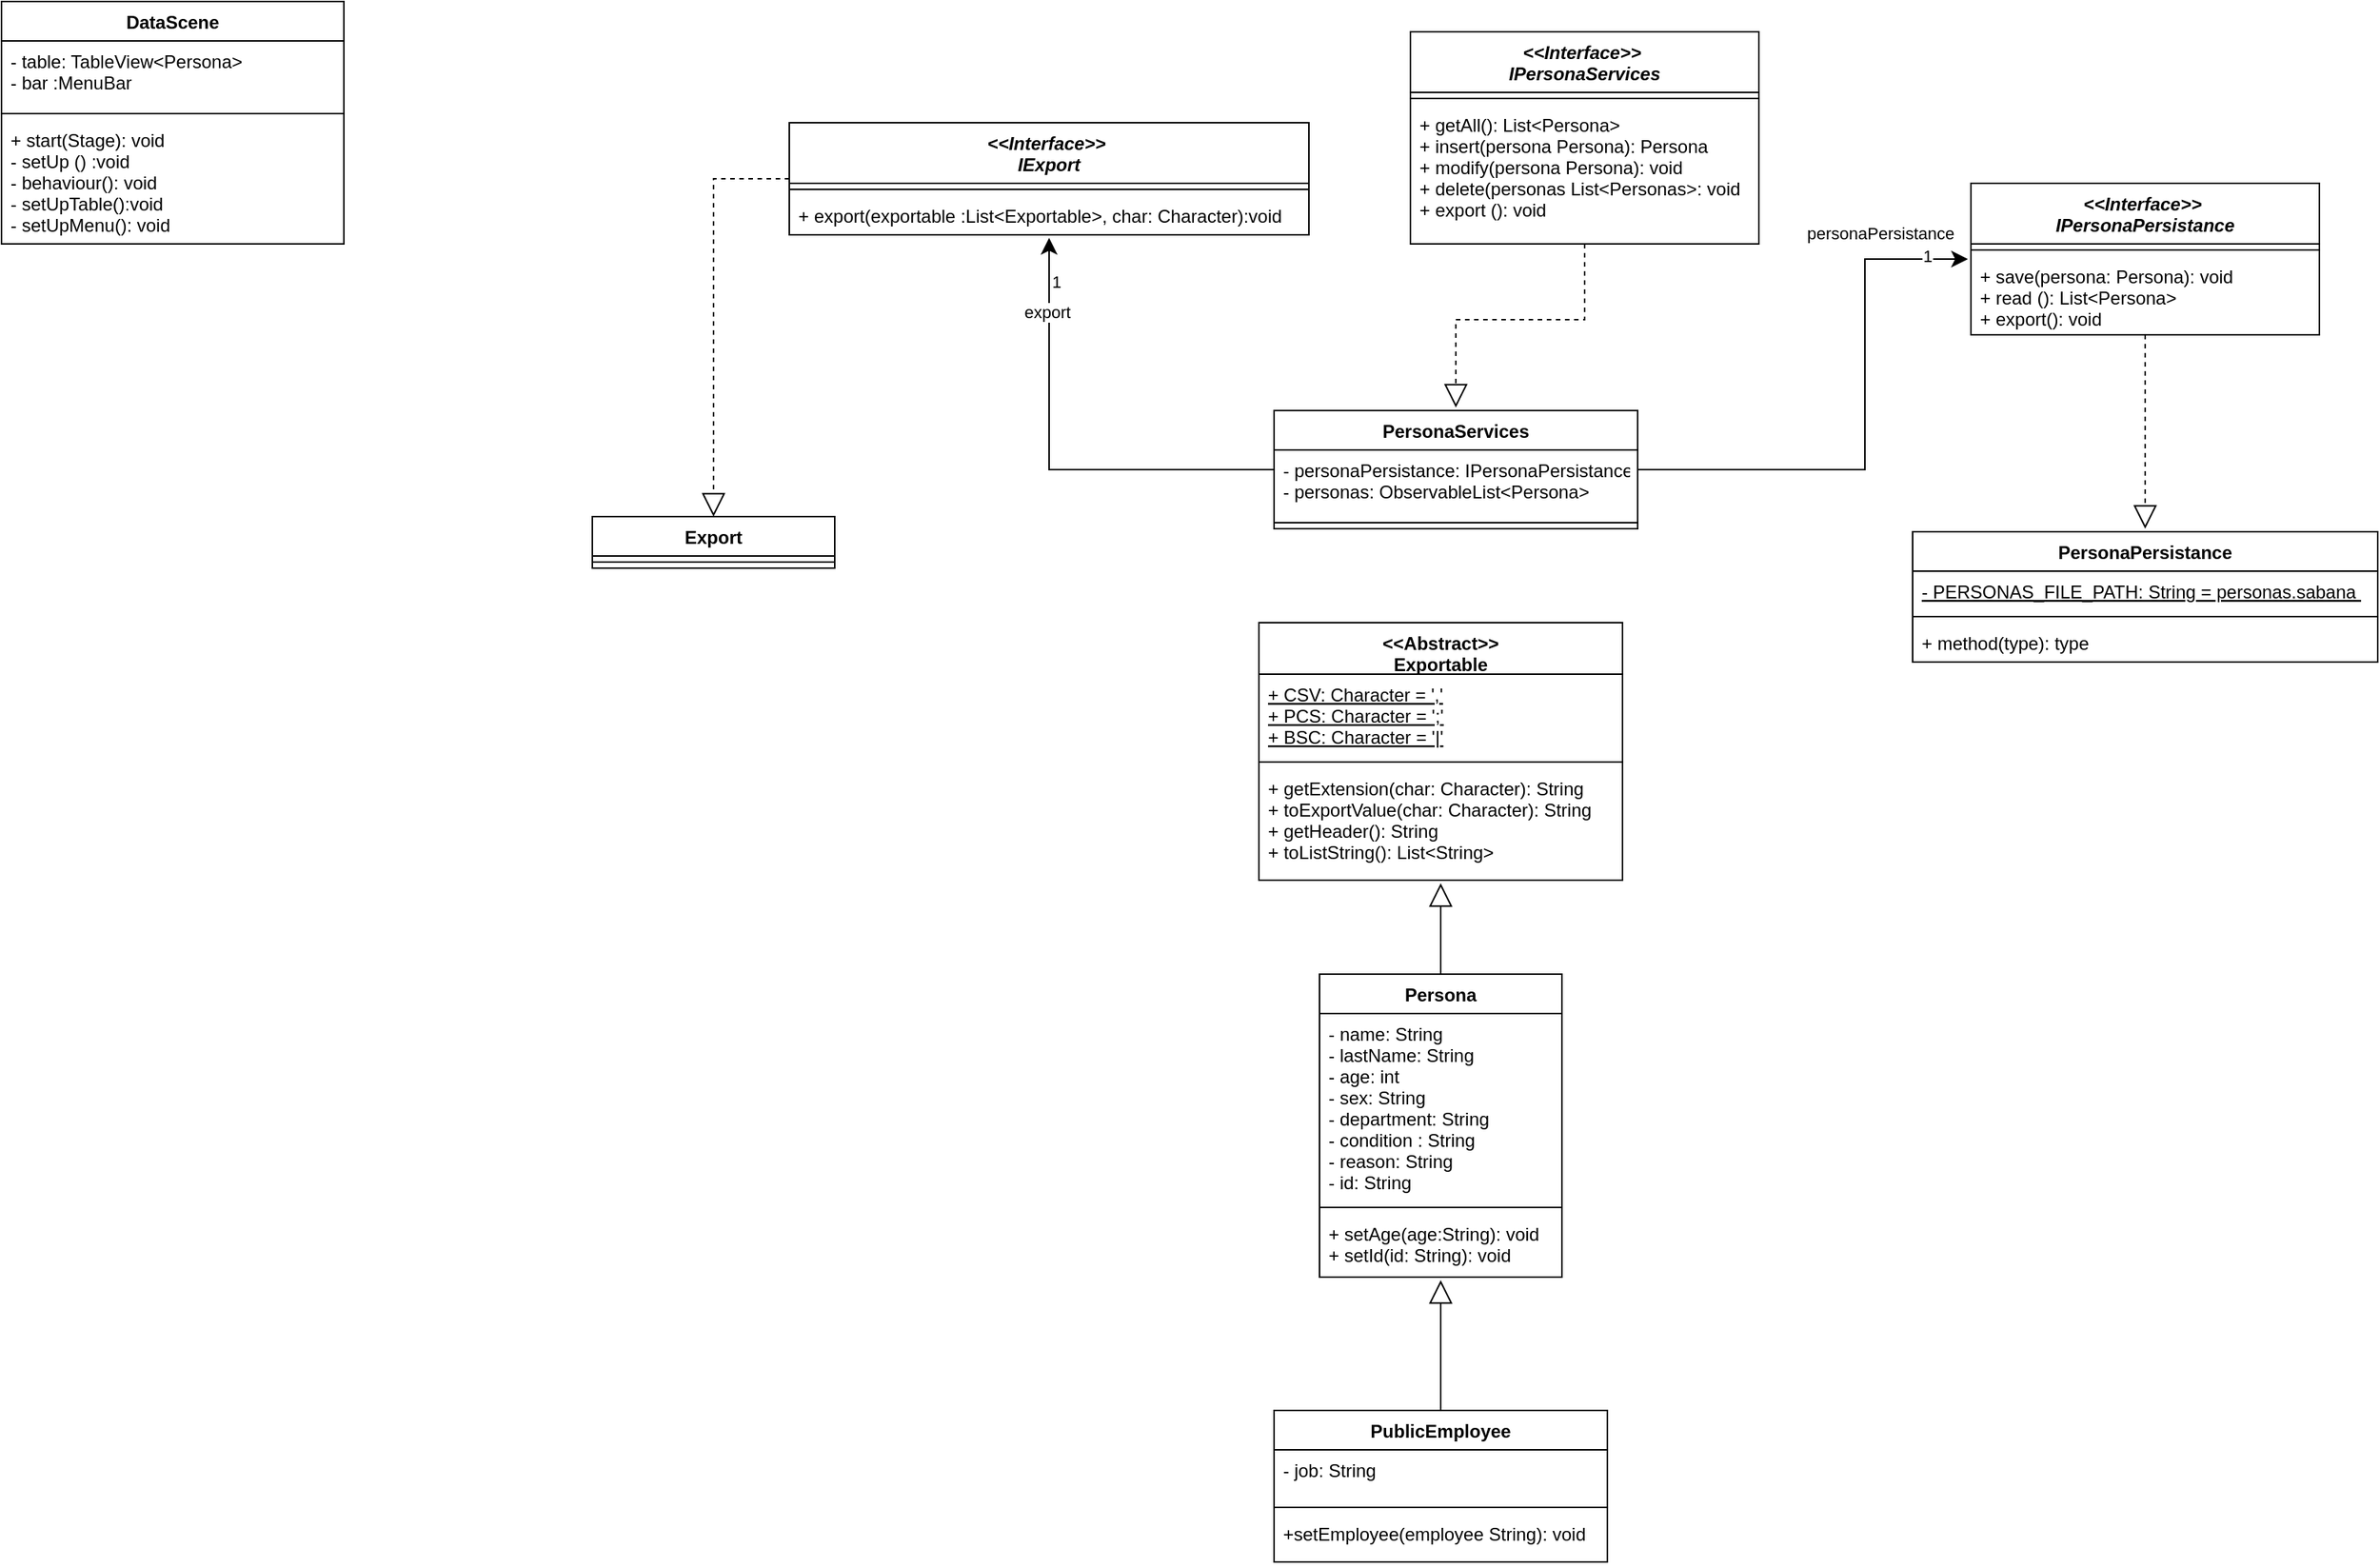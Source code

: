 <mxfile version="14.5.1" type="device"><diagram id="3PmZIO5PAjuFJbNk1qO-" name="Página-1"><mxGraphModel dx="252" dy="535" grid="1" gridSize="10" guides="1" tooltips="1" connect="1" arrows="1" fold="1" page="1" pageScale="1" pageWidth="827" pageHeight="1169" math="0" shadow="0"><root><mxCell id="0"/><mxCell id="1" parent="0"/><mxCell id="UQaq9TWtq_AzOTQjcaI_-1" value="DataScene" style="swimlane;fontStyle=1;align=center;verticalAlign=top;childLayout=stackLayout;horizontal=1;startSize=26;horizontalStack=0;resizeParent=1;resizeParentMax=0;resizeLast=0;collapsible=1;marginBottom=0;" vertex="1" parent="1"><mxGeometry x="340" y="550" width="226" height="160" as="geometry"/></mxCell><mxCell id="UQaq9TWtq_AzOTQjcaI_-2" value="- table: TableView&lt;Persona&gt;&#10;- bar :MenuBar &#10;&#10;&#10; " style="text;strokeColor=none;fillColor=none;align=left;verticalAlign=top;spacingLeft=4;spacingRight=4;overflow=hidden;rotatable=0;points=[[0,0.5],[1,0.5]];portConstraint=eastwest;" vertex="1" parent="UQaq9TWtq_AzOTQjcaI_-1"><mxGeometry y="26" width="226" height="44" as="geometry"/></mxCell><mxCell id="UQaq9TWtq_AzOTQjcaI_-3" value="" style="line;strokeWidth=1;fillColor=none;align=left;verticalAlign=middle;spacingTop=-1;spacingLeft=3;spacingRight=3;rotatable=0;labelPosition=right;points=[];portConstraint=eastwest;" vertex="1" parent="UQaq9TWtq_AzOTQjcaI_-1"><mxGeometry y="70" width="226" height="8" as="geometry"/></mxCell><mxCell id="UQaq9TWtq_AzOTQjcaI_-4" value="+ start(Stage): void&#10;- setUp () :void&#10;- behaviour(): void&#10;- setUpTable():void&#10;- setUpMenu(): void&#10;&#10;&#10;&#10;&#10;" style="text;strokeColor=none;fillColor=none;align=left;verticalAlign=top;spacingLeft=4;spacingRight=4;overflow=hidden;rotatable=0;points=[[0,0.5],[1,0.5]];portConstraint=eastwest;" vertex="1" parent="UQaq9TWtq_AzOTQjcaI_-1"><mxGeometry y="78" width="226" height="82" as="geometry"/></mxCell><mxCell id="UQaq9TWtq_AzOTQjcaI_-80" style="edgeStyle=orthogonalEdgeStyle;rounded=0;orthogonalLoop=1;jettySize=auto;html=1;exitX=0.5;exitY=0;exitDx=0;exitDy=0;endArrow=block;endFill=0;endSize=13;targetPerimeterSpacing=2;strokeWidth=1;" edge="1" parent="1" source="UQaq9TWtq_AzOTQjcaI_-5" target="UQaq9TWtq_AzOTQjcaI_-75"><mxGeometry relative="1" as="geometry"/></mxCell><mxCell id="UQaq9TWtq_AzOTQjcaI_-5" value="Persona" style="swimlane;fontStyle=1;align=center;verticalAlign=top;childLayout=stackLayout;horizontal=1;startSize=26;horizontalStack=0;resizeParent=1;resizeParentMax=0;resizeLast=0;collapsible=1;marginBottom=0;" vertex="1" parent="1"><mxGeometry x="1210" y="1192" width="160" height="200" as="geometry"/></mxCell><mxCell id="UQaq9TWtq_AzOTQjcaI_-6" value="- name: String&#10;- lastName: String&#10;- age: int&#10;- sex: String&#10;- department: String&#10;- condition : String&#10;- reason: String&#10;- id: String&#10;&#10;" style="text;strokeColor=none;fillColor=none;align=left;verticalAlign=top;spacingLeft=4;spacingRight=4;overflow=hidden;rotatable=0;points=[[0,0.5],[1,0.5]];portConstraint=eastwest;" vertex="1" parent="UQaq9TWtq_AzOTQjcaI_-5"><mxGeometry y="26" width="160" height="124" as="geometry"/></mxCell><mxCell id="UQaq9TWtq_AzOTQjcaI_-7" value="" style="line;strokeWidth=1;fillColor=none;align=left;verticalAlign=middle;spacingTop=-1;spacingLeft=3;spacingRight=3;rotatable=0;labelPosition=right;points=[];portConstraint=eastwest;" vertex="1" parent="UQaq9TWtq_AzOTQjcaI_-5"><mxGeometry y="150" width="160" height="8" as="geometry"/></mxCell><mxCell id="UQaq9TWtq_AzOTQjcaI_-8" value="+ setAge(age:String): void&#10;+ setId(id: String): void&#10;" style="text;strokeColor=none;fillColor=none;align=left;verticalAlign=top;spacingLeft=4;spacingRight=4;overflow=hidden;rotatable=0;points=[[0,0.5],[1,0.5]];portConstraint=eastwest;" vertex="1" parent="UQaq9TWtq_AzOTQjcaI_-5"><mxGeometry y="158" width="160" height="42" as="geometry"/></mxCell><mxCell id="UQaq9TWtq_AzOTQjcaI_-59" style="edgeStyle=orthogonalEdgeStyle;rounded=0;orthogonalLoop=1;jettySize=auto;html=1;exitX=1;exitY=0.5;exitDx=0;exitDy=0;endArrow=classic;endFill=1;endSize=8;targetPerimeterSpacing=2;strokeWidth=1;" edge="1" parent="1" source="UQaq9TWtq_AzOTQjcaI_-9" target="UQaq9TWtq_AzOTQjcaI_-55"><mxGeometry relative="1" as="geometry"><Array as="points"><mxPoint x="1570" y="859"/><mxPoint x="1570" y="720"/></Array></mxGeometry></mxCell><mxCell id="UQaq9TWtq_AzOTQjcaI_-60" value="1" style="edgeLabel;html=1;align=center;verticalAlign=middle;resizable=0;points=[];" vertex="1" connectable="0" parent="UQaq9TWtq_AzOTQjcaI_-59"><mxGeometry x="0.847" y="-5" relative="1" as="geometry"><mxPoint y="-7" as="offset"/></mxGeometry></mxCell><mxCell id="UQaq9TWtq_AzOTQjcaI_-62" value="personaPersistance" style="edgeLabel;html=1;align=center;verticalAlign=middle;resizable=0;points=[];" vertex="1" connectable="0" parent="UQaq9TWtq_AzOTQjcaI_-59"><mxGeometry x="0.676" y="1" relative="1" as="geometry"><mxPoint y="-16" as="offset"/></mxGeometry></mxCell><mxCell id="UQaq9TWtq_AzOTQjcaI_-61" style="edgeStyle=orthogonalEdgeStyle;rounded=0;orthogonalLoop=1;jettySize=auto;html=1;exitX=0;exitY=0.5;exitDx=0;exitDy=0;endArrow=classic;endFill=1;endSize=8;targetPerimeterSpacing=2;strokeWidth=1;" edge="1" parent="1" source="UQaq9TWtq_AzOTQjcaI_-9" target="UQaq9TWtq_AzOTQjcaI_-42"><mxGeometry relative="1" as="geometry"/></mxCell><mxCell id="UQaq9TWtq_AzOTQjcaI_-63" value="1" style="edgeLabel;html=1;align=center;verticalAlign=middle;resizable=0;points=[];" vertex="1" connectable="0" parent="UQaq9TWtq_AzOTQjcaI_-61"><mxGeometry x="0.81" y="-3" relative="1" as="geometry"><mxPoint x="1" as="offset"/></mxGeometry></mxCell><mxCell id="UQaq9TWtq_AzOTQjcaI_-64" value="export" style="edgeLabel;html=1;align=center;verticalAlign=middle;resizable=0;points=[];" vertex="1" connectable="0" parent="UQaq9TWtq_AzOTQjcaI_-61"><mxGeometry x="0.685" y="-5" relative="1" as="geometry"><mxPoint x="-6.5" y="1" as="offset"/></mxGeometry></mxCell><mxCell id="UQaq9TWtq_AzOTQjcaI_-9" value="PersonaServices" style="swimlane;fontStyle=1;align=center;verticalAlign=top;childLayout=stackLayout;horizontal=1;startSize=26;horizontalStack=0;resizeParent=1;resizeParentMax=0;resizeLast=0;collapsible=1;marginBottom=0;" vertex="1" parent="1"><mxGeometry x="1180" y="820" width="240" height="78" as="geometry"/></mxCell><mxCell id="UQaq9TWtq_AzOTQjcaI_-13" value="- personaPersistance: IPersonaPersistance&#10;- personas: ObservableList&lt;Persona&gt;&#10;&#10; " style="text;strokeColor=none;fillColor=none;align=left;verticalAlign=top;spacingLeft=4;spacingRight=4;overflow=hidden;rotatable=0;points=[[0,0.5],[1,0.5]];portConstraint=eastwest;" vertex="1" parent="UQaq9TWtq_AzOTQjcaI_-9"><mxGeometry y="26" width="240" height="44" as="geometry"/></mxCell><mxCell id="UQaq9TWtq_AzOTQjcaI_-11" value="" style="line;strokeWidth=1;fillColor=none;align=left;verticalAlign=middle;spacingTop=-1;spacingLeft=3;spacingRight=3;rotatable=0;labelPosition=right;points=[];portConstraint=eastwest;" vertex="1" parent="UQaq9TWtq_AzOTQjcaI_-9"><mxGeometry y="70" width="240" height="8" as="geometry"/></mxCell><mxCell id="UQaq9TWtq_AzOTQjcaI_-41" style="edgeStyle=orthogonalEdgeStyle;rounded=0;orthogonalLoop=1;jettySize=auto;html=1;exitX=0.5;exitY=0;exitDx=0;exitDy=0;endArrow=block;endFill=0;endSize=13;targetPerimeterSpacing=2;strokeWidth=1;" edge="1" parent="1" source="UQaq9TWtq_AzOTQjcaI_-28" target="UQaq9TWtq_AzOTQjcaI_-5"><mxGeometry relative="1" as="geometry"/></mxCell><mxCell id="UQaq9TWtq_AzOTQjcaI_-28" value="PublicEmployee" style="swimlane;fontStyle=1;align=center;verticalAlign=top;childLayout=stackLayout;horizontal=1;startSize=26;horizontalStack=0;resizeParent=1;resizeParentMax=0;resizeLast=0;collapsible=1;marginBottom=0;" vertex="1" parent="1"><mxGeometry x="1180" y="1480" width="220" height="100" as="geometry"/></mxCell><mxCell id="UQaq9TWtq_AzOTQjcaI_-29" value="- job: String&#10;" style="text;strokeColor=none;fillColor=none;align=left;verticalAlign=top;spacingLeft=4;spacingRight=4;overflow=hidden;rotatable=0;points=[[0,0.5],[1,0.5]];portConstraint=eastwest;" vertex="1" parent="UQaq9TWtq_AzOTQjcaI_-28"><mxGeometry y="26" width="220" height="34" as="geometry"/></mxCell><mxCell id="UQaq9TWtq_AzOTQjcaI_-30" value="" style="line;strokeWidth=1;fillColor=none;align=left;verticalAlign=middle;spacingTop=-1;spacingLeft=3;spacingRight=3;rotatable=0;labelPosition=right;points=[];portConstraint=eastwest;" vertex="1" parent="UQaq9TWtq_AzOTQjcaI_-28"><mxGeometry y="60" width="220" height="8" as="geometry"/></mxCell><mxCell id="UQaq9TWtq_AzOTQjcaI_-31" value="+setEmployee(employee String): void&#10;&#10;" style="text;strokeColor=none;fillColor=none;align=left;verticalAlign=top;spacingLeft=4;spacingRight=4;overflow=hidden;rotatable=0;points=[[0,0.5],[1,0.5]];portConstraint=eastwest;" vertex="1" parent="UQaq9TWtq_AzOTQjcaI_-28"><mxGeometry y="68" width="220" height="32" as="geometry"/></mxCell><mxCell id="UQaq9TWtq_AzOTQjcaI_-69" style="edgeStyle=orthogonalEdgeStyle;rounded=0;orthogonalLoop=1;jettySize=auto;html=1;exitX=0;exitY=0.5;exitDx=0;exitDy=0;entryX=0.5;entryY=0;entryDx=0;entryDy=0;dashed=1;endArrow=block;endFill=0;endSize=13;targetPerimeterSpacing=2;strokeWidth=1;" edge="1" parent="1" source="UQaq9TWtq_AzOTQjcaI_-42" target="UQaq9TWtq_AzOTQjcaI_-65"><mxGeometry relative="1" as="geometry"/></mxCell><mxCell id="UQaq9TWtq_AzOTQjcaI_-42" value="&lt;&lt;Interface&gt;&gt; &#10;IExport" style="swimlane;fontStyle=3;align=center;verticalAlign=top;childLayout=stackLayout;horizontal=1;startSize=40;horizontalStack=0;resizeParent=1;resizeParentMax=0;resizeLast=0;collapsible=1;marginBottom=0;" vertex="1" parent="1"><mxGeometry x="860" y="630" width="343" height="74" as="geometry"/></mxCell><mxCell id="UQaq9TWtq_AzOTQjcaI_-44" value="" style="line;strokeWidth=1;fillColor=none;align=left;verticalAlign=middle;spacingTop=-1;spacingLeft=3;spacingRight=3;rotatable=0;labelPosition=right;points=[];portConstraint=eastwest;" vertex="1" parent="UQaq9TWtq_AzOTQjcaI_-42"><mxGeometry y="40" width="343" height="8" as="geometry"/></mxCell><mxCell id="UQaq9TWtq_AzOTQjcaI_-45" value="+ export(exportable :List&lt;Exportable&gt;, char: Character):void" style="text;strokeColor=none;fillColor=none;align=left;verticalAlign=top;spacingLeft=4;spacingRight=4;overflow=hidden;rotatable=0;points=[[0,0.5],[1,0.5]];portConstraint=eastwest;" vertex="1" parent="UQaq9TWtq_AzOTQjcaI_-42"><mxGeometry y="48" width="343" height="26" as="geometry"/></mxCell><mxCell id="UQaq9TWtq_AzOTQjcaI_-54" style="edgeStyle=orthogonalEdgeStyle;rounded=0;orthogonalLoop=1;jettySize=auto;html=1;exitX=0.5;exitY=1;exitDx=0;exitDy=0;dashed=1;endArrow=block;endFill=0;endSize=13;targetPerimeterSpacing=2;strokeWidth=1;" edge="1" parent="1" source="UQaq9TWtq_AzOTQjcaI_-47" target="UQaq9TWtq_AzOTQjcaI_-9"><mxGeometry relative="1" as="geometry"/></mxCell><mxCell id="UQaq9TWtq_AzOTQjcaI_-47" value="&lt;&lt;Interface&gt;&gt; &#10;IPersonaServices" style="swimlane;fontStyle=3;align=center;verticalAlign=top;childLayout=stackLayout;horizontal=1;startSize=40;horizontalStack=0;resizeParent=1;resizeParentMax=0;resizeLast=0;collapsible=1;marginBottom=0;" vertex="1" parent="1"><mxGeometry x="1270" y="570" width="230" height="140" as="geometry"/></mxCell><mxCell id="UQaq9TWtq_AzOTQjcaI_-48" value="" style="line;strokeWidth=1;fillColor=none;align=left;verticalAlign=middle;spacingTop=-1;spacingLeft=3;spacingRight=3;rotatable=0;labelPosition=right;points=[];portConstraint=eastwest;" vertex="1" parent="UQaq9TWtq_AzOTQjcaI_-47"><mxGeometry y="40" width="230" height="8" as="geometry"/></mxCell><mxCell id="UQaq9TWtq_AzOTQjcaI_-49" value="+ getAll(): List&lt;Persona&gt;&#10;+ insert(persona Persona): Persona&#10;+ modify(persona Persona): void &#10;+ delete(personas List&lt;Personas&gt;: void&#10;+ export (): void&#10;" style="text;strokeColor=none;fillColor=none;align=left;verticalAlign=top;spacingLeft=4;spacingRight=4;overflow=hidden;rotatable=0;points=[[0,0.5],[1,0.5]];portConstraint=eastwest;" vertex="1" parent="UQaq9TWtq_AzOTQjcaI_-47"><mxGeometry y="48" width="230" height="92" as="geometry"/></mxCell><mxCell id="UQaq9TWtq_AzOTQjcaI_-74" style="edgeStyle=orthogonalEdgeStyle;rounded=0;orthogonalLoop=1;jettySize=auto;html=1;exitX=0.5;exitY=1;exitDx=0;exitDy=0;endArrow=block;endFill=0;endSize=13;targetPerimeterSpacing=2;strokeWidth=1;dashed=1;" edge="1" parent="1" source="UQaq9TWtq_AzOTQjcaI_-55" target="UQaq9TWtq_AzOTQjcaI_-70"><mxGeometry relative="1" as="geometry"/></mxCell><mxCell id="UQaq9TWtq_AzOTQjcaI_-55" value="&lt;&lt;Interface&gt;&gt; &#10;IPersonaPersistance" style="swimlane;fontStyle=3;align=center;verticalAlign=top;childLayout=stackLayout;horizontal=1;startSize=40;horizontalStack=0;resizeParent=1;resizeParentMax=0;resizeLast=0;collapsible=1;marginBottom=0;" vertex="1" parent="1"><mxGeometry x="1640" y="670" width="230" height="100" as="geometry"/></mxCell><mxCell id="UQaq9TWtq_AzOTQjcaI_-56" value="" style="line;strokeWidth=1;fillColor=none;align=left;verticalAlign=middle;spacingTop=-1;spacingLeft=3;spacingRight=3;rotatable=0;labelPosition=right;points=[];portConstraint=eastwest;" vertex="1" parent="UQaq9TWtq_AzOTQjcaI_-55"><mxGeometry y="40" width="230" height="8" as="geometry"/></mxCell><mxCell id="UQaq9TWtq_AzOTQjcaI_-57" value="+ save(persona: Persona): void &#10;+ read (): List&lt;Persona&gt;&#10;+ export(): void" style="text;strokeColor=none;fillColor=none;align=left;verticalAlign=top;spacingLeft=4;spacingRight=4;overflow=hidden;rotatable=0;points=[[0,0.5],[1,0.5]];portConstraint=eastwest;" vertex="1" parent="UQaq9TWtq_AzOTQjcaI_-55"><mxGeometry y="48" width="230" height="52" as="geometry"/></mxCell><mxCell id="UQaq9TWtq_AzOTQjcaI_-65" value="Export" style="swimlane;fontStyle=1;align=center;verticalAlign=top;childLayout=stackLayout;horizontal=1;startSize=26;horizontalStack=0;resizeParent=1;resizeParentMax=0;resizeLast=0;collapsible=1;marginBottom=0;" vertex="1" parent="1"><mxGeometry x="730" y="890" width="160" height="34" as="geometry"/></mxCell><mxCell id="UQaq9TWtq_AzOTQjcaI_-67" value="" style="line;strokeWidth=1;fillColor=none;align=left;verticalAlign=middle;spacingTop=-1;spacingLeft=3;spacingRight=3;rotatable=0;labelPosition=right;points=[];portConstraint=eastwest;" vertex="1" parent="UQaq9TWtq_AzOTQjcaI_-65"><mxGeometry y="26" width="160" height="8" as="geometry"/></mxCell><mxCell id="UQaq9TWtq_AzOTQjcaI_-70" value="PersonaPersistance" style="swimlane;fontStyle=1;align=center;verticalAlign=top;childLayout=stackLayout;horizontal=1;startSize=26;horizontalStack=0;resizeParent=1;resizeParentMax=0;resizeLast=0;collapsible=1;marginBottom=0;" vertex="1" parent="1"><mxGeometry x="1601.5" y="900" width="307" height="86" as="geometry"/></mxCell><mxCell id="UQaq9TWtq_AzOTQjcaI_-71" value="- PERSONAS_FILE_PATH: String = personas.sabana " style="text;strokeColor=none;fillColor=none;align=left;verticalAlign=top;spacingLeft=4;spacingRight=4;overflow=hidden;rotatable=0;points=[[0,0.5],[1,0.5]];portConstraint=eastwest;fontStyle=4" vertex="1" parent="UQaq9TWtq_AzOTQjcaI_-70"><mxGeometry y="26" width="307" height="26" as="geometry"/></mxCell><mxCell id="UQaq9TWtq_AzOTQjcaI_-72" value="" style="line;strokeWidth=1;fillColor=none;align=left;verticalAlign=middle;spacingTop=-1;spacingLeft=3;spacingRight=3;rotatable=0;labelPosition=right;points=[];portConstraint=eastwest;" vertex="1" parent="UQaq9TWtq_AzOTQjcaI_-70"><mxGeometry y="52" width="307" height="8" as="geometry"/></mxCell><mxCell id="UQaq9TWtq_AzOTQjcaI_-73" value="+ method(type): type" style="text;strokeColor=none;fillColor=none;align=left;verticalAlign=top;spacingLeft=4;spacingRight=4;overflow=hidden;rotatable=0;points=[[0,0.5],[1,0.5]];portConstraint=eastwest;" vertex="1" parent="UQaq9TWtq_AzOTQjcaI_-70"><mxGeometry y="60" width="307" height="26" as="geometry"/></mxCell><mxCell id="UQaq9TWtq_AzOTQjcaI_-75" value="&lt;&lt;Abstract&gt;&gt;&#10;Exportable" style="swimlane;fontStyle=1;align=center;verticalAlign=top;childLayout=stackLayout;horizontal=1;startSize=34;horizontalStack=0;resizeParent=1;resizeParentMax=0;resizeLast=0;collapsible=1;marginBottom=0;" vertex="1" parent="1"><mxGeometry x="1170" y="960" width="240" height="170" as="geometry"/></mxCell><mxCell id="UQaq9TWtq_AzOTQjcaI_-76" value="+ CSV: Character = ','&#10;+ PCS: Character = ';'&#10;+ BSC: Character = '|'&#10;&#10;&#10;" style="text;strokeColor=none;fillColor=none;align=left;verticalAlign=top;spacingLeft=4;spacingRight=4;overflow=hidden;rotatable=0;points=[[0,0.5],[1,0.5]];portConstraint=eastwest;fontStyle=4" vertex="1" parent="UQaq9TWtq_AzOTQjcaI_-75"><mxGeometry y="34" width="240" height="54" as="geometry"/></mxCell><mxCell id="UQaq9TWtq_AzOTQjcaI_-77" value="" style="line;strokeWidth=1;fillColor=none;align=left;verticalAlign=middle;spacingTop=-1;spacingLeft=3;spacingRight=3;rotatable=0;labelPosition=right;points=[];portConstraint=eastwest;" vertex="1" parent="UQaq9TWtq_AzOTQjcaI_-75"><mxGeometry y="88" width="240" height="8" as="geometry"/></mxCell><mxCell id="UQaq9TWtq_AzOTQjcaI_-78" value="+ getExtension(char: Character): String&#10;+ toExportValue(char: Character): String&#10;+ getHeader(): String &#10;+ toListString(): List&lt;String&gt;&#10;" style="text;strokeColor=none;fillColor=none;align=left;verticalAlign=top;spacingLeft=4;spacingRight=4;overflow=hidden;rotatable=0;points=[[0,0.5],[1,0.5]];portConstraint=eastwest;" vertex="1" parent="UQaq9TWtq_AzOTQjcaI_-75"><mxGeometry y="96" width="240" height="74" as="geometry"/></mxCell></root></mxGraphModel></diagram></mxfile>